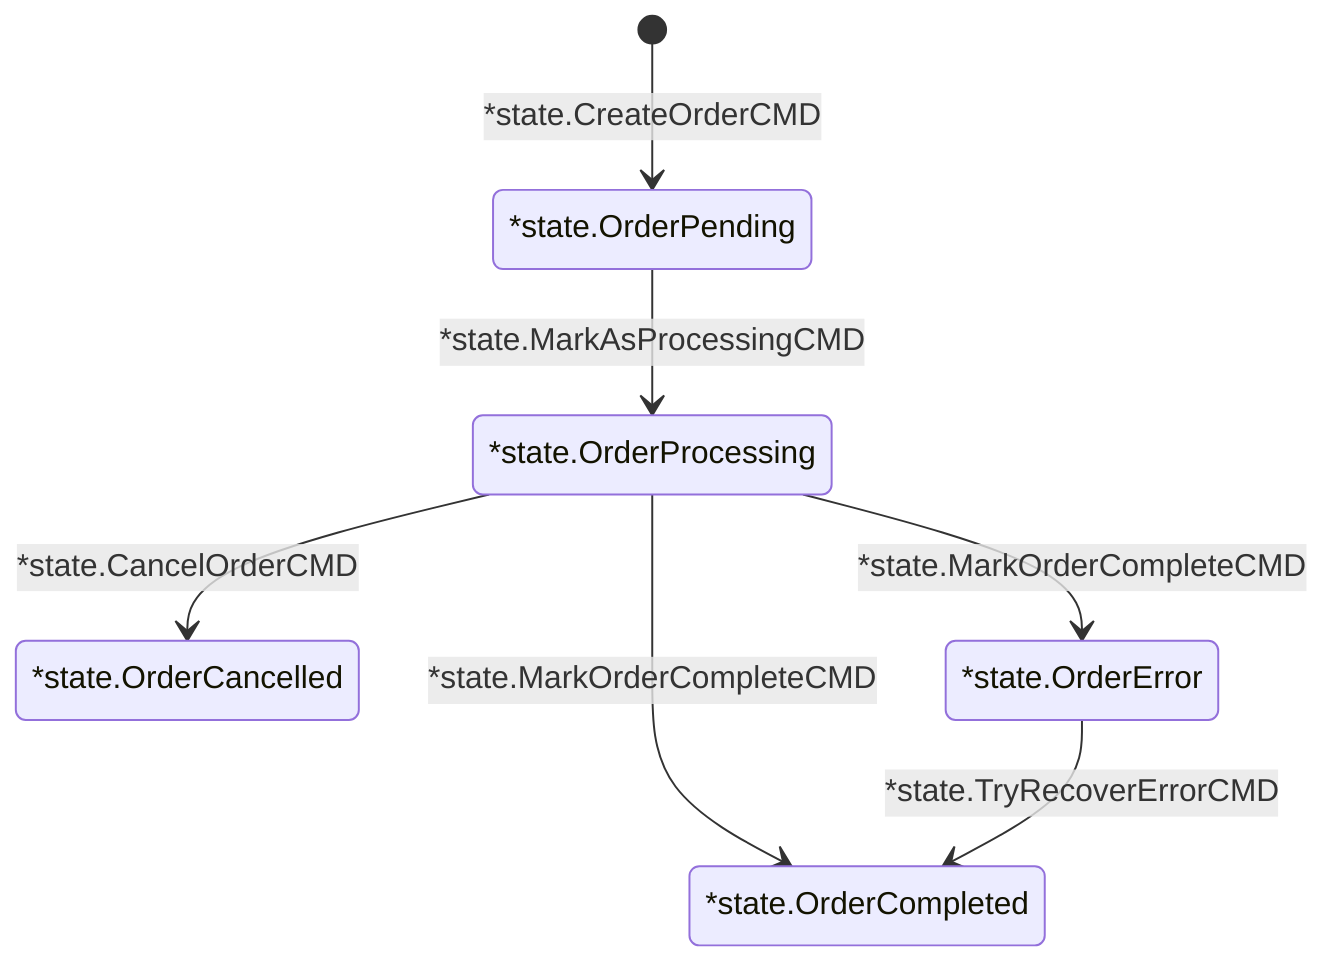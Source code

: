 stateDiagram
	OrderCancelled: *state.OrderCancelled
	OrderCompleted: *state.OrderCompleted
	OrderError: *state.OrderError
	OrderPending: *state.OrderPending
	OrderProcessing: *state.OrderProcessing

	OrderProcessing --> OrderCancelled: *state.CancelOrderCMD
	[*] --> OrderPending: *state.CreateOrderCMD
	OrderPending --> OrderProcessing: *state.MarkAsProcessingCMD
	OrderProcessing --> OrderCompleted: *state.MarkOrderCompleteCMD
	OrderProcessing --> OrderError: *state.MarkOrderCompleteCMD
	OrderError --> OrderCompleted: *state.TryRecoverErrorCMD